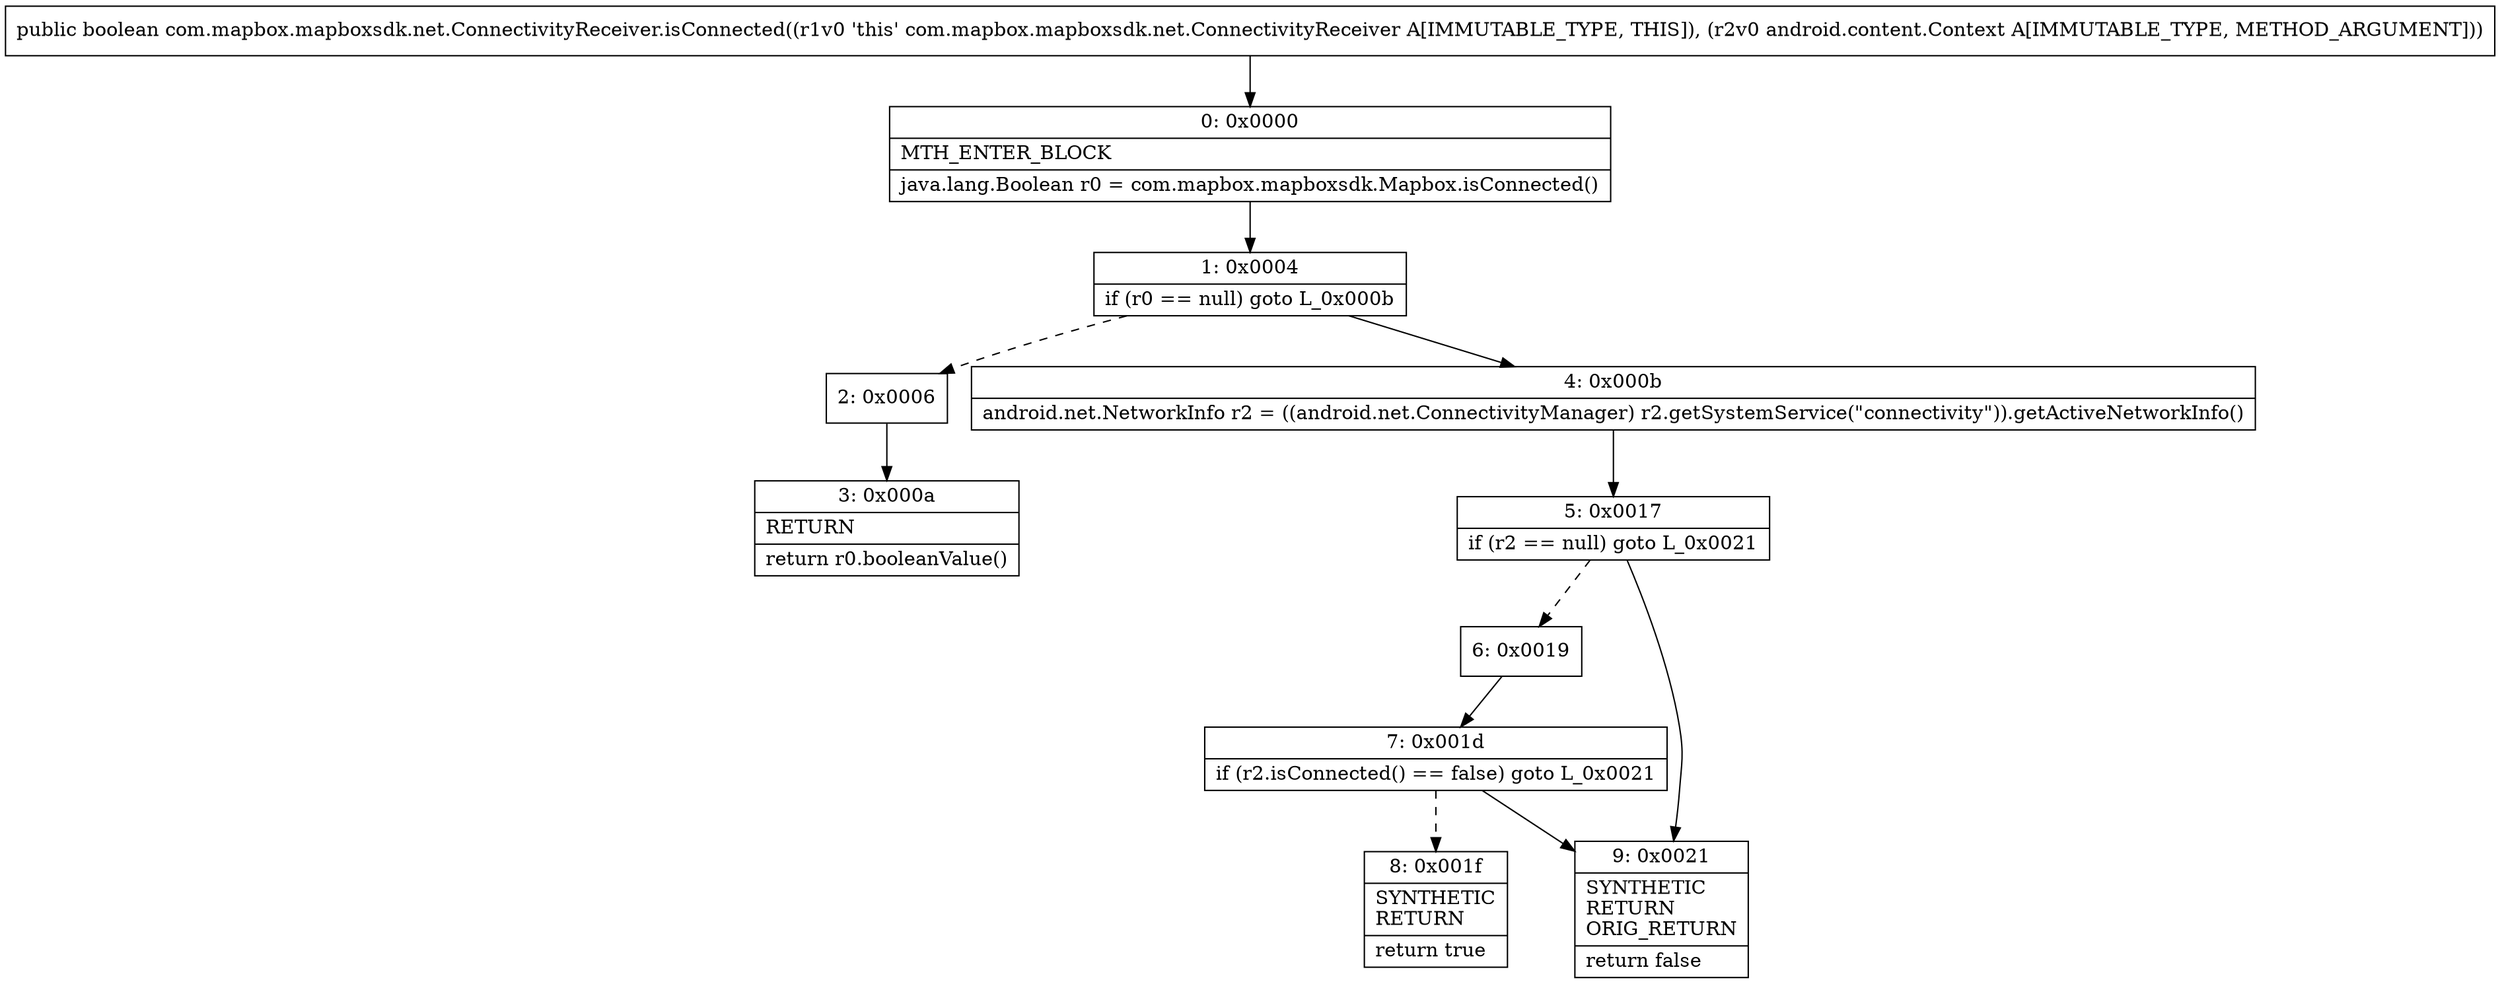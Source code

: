 digraph "CFG forcom.mapbox.mapboxsdk.net.ConnectivityReceiver.isConnected(Landroid\/content\/Context;)Z" {
Node_0 [shape=record,label="{0\:\ 0x0000|MTH_ENTER_BLOCK\l|java.lang.Boolean r0 = com.mapbox.mapboxsdk.Mapbox.isConnected()\l}"];
Node_1 [shape=record,label="{1\:\ 0x0004|if (r0 == null) goto L_0x000b\l}"];
Node_2 [shape=record,label="{2\:\ 0x0006}"];
Node_3 [shape=record,label="{3\:\ 0x000a|RETURN\l|return r0.booleanValue()\l}"];
Node_4 [shape=record,label="{4\:\ 0x000b|android.net.NetworkInfo r2 = ((android.net.ConnectivityManager) r2.getSystemService(\"connectivity\")).getActiveNetworkInfo()\l}"];
Node_5 [shape=record,label="{5\:\ 0x0017|if (r2 == null) goto L_0x0021\l}"];
Node_6 [shape=record,label="{6\:\ 0x0019}"];
Node_7 [shape=record,label="{7\:\ 0x001d|if (r2.isConnected() == false) goto L_0x0021\l}"];
Node_8 [shape=record,label="{8\:\ 0x001f|SYNTHETIC\lRETURN\l|return true\l}"];
Node_9 [shape=record,label="{9\:\ 0x0021|SYNTHETIC\lRETURN\lORIG_RETURN\l|return false\l}"];
MethodNode[shape=record,label="{public boolean com.mapbox.mapboxsdk.net.ConnectivityReceiver.isConnected((r1v0 'this' com.mapbox.mapboxsdk.net.ConnectivityReceiver A[IMMUTABLE_TYPE, THIS]), (r2v0 android.content.Context A[IMMUTABLE_TYPE, METHOD_ARGUMENT])) }"];
MethodNode -> Node_0;
Node_0 -> Node_1;
Node_1 -> Node_2[style=dashed];
Node_1 -> Node_4;
Node_2 -> Node_3;
Node_4 -> Node_5;
Node_5 -> Node_6[style=dashed];
Node_5 -> Node_9;
Node_6 -> Node_7;
Node_7 -> Node_8[style=dashed];
Node_7 -> Node_9;
}

